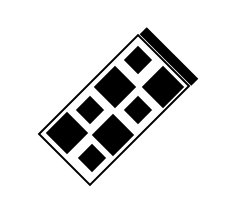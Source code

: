 <mxfile version="10.6.9" type="device"><diagram id="fW6vHMmZhTvcHy1dcksd" name="Page-1"><mxGraphModel dx="273" dy="148" grid="1" gridSize="10" guides="1" tooltips="1" connect="1" arrows="1" fold="1" page="1" pageScale="1" pageWidth="291" pageHeight="413" math="0" shadow="0"><root><mxCell id="0"/><mxCell id="1" parent="0"/><mxCell id="gqRS6Sr-6QEkLQTzW5-Q-32" value="" style="group;rotation=135;" vertex="1" connectable="0" parent="1"><mxGeometry x="111" y="154" width="77" height="36.5" as="geometry"/></mxCell><mxCell id="tcH07yGsMtVbY2Z28Ghm-20" value="" style="rounded=0;whiteSpace=wrap;html=1;strokeColor=none;strokeWidth=1;fillColor=#000000;rotation=-45;" parent="gqRS6Sr-6QEkLQTzW5-Q-32" vertex="1"><mxGeometry x="61" y="-24" width="5" height="36.5" as="geometry"/></mxCell><mxCell id="tcH07yGsMtVbY2Z28Ghm-14" value="" style="whiteSpace=wrap;html=1;aspect=fixed;strokeColor=none;strokeWidth=2;fillColor=#000000;rotation=-45;" parent="gqRS6Sr-6QEkLQTzW5-Q-32" vertex="1"><mxGeometry x="19" y="16" width="10" height="10" as="geometry"/></mxCell><mxCell id="gqRS6Sr-6QEkLQTzW5-Q-6" value="" style="whiteSpace=wrap;html=1;aspect=fixed;strokeColor=none;strokeWidth=2;fillColor=#000000;rotation=-45;" vertex="1" parent="gqRS6Sr-6QEkLQTzW5-Q-32"><mxGeometry x="29" y="2" width="15" height="15" as="geometry"/></mxCell><mxCell id="gqRS6Sr-6QEkLQTzW5-Q-8" value="" style="whiteSpace=wrap;html=1;aspect=fixed;strokeColor=none;strokeWidth=2;fillColor=#000000;rotation=135;" vertex="1" parent="gqRS6Sr-6QEkLQTzW5-Q-32"><mxGeometry x="43" y="16" width="10" height="10" as="geometry"/></mxCell><mxCell id="gqRS6Sr-6QEkLQTzW5-Q-9" value="" style="whiteSpace=wrap;html=1;aspect=fixed;strokeColor=none;strokeWidth=2;fillColor=#000000;rotation=135;" vertex="1" parent="gqRS6Sr-6QEkLQTzW5-Q-32"><mxGeometry x="43" y="-9" width="10" height="10" as="geometry"/></mxCell><mxCell id="gqRS6Sr-6QEkLQTzW5-Q-11" value="" style="whiteSpace=wrap;html=1;aspect=fixed;strokeColor=none;strokeWidth=2;fillColor=#000000;rotation=135;" vertex="1" parent="gqRS6Sr-6QEkLQTzW5-Q-32"><mxGeometry x="5" y="25" width="15" height="15" as="geometry"/></mxCell><mxCell id="gqRS6Sr-6QEkLQTzW5-Q-27" value="" style="whiteSpace=wrap;html=1;aspect=fixed;strokeColor=none;strokeWidth=2;fillColor=#000000;rotation=135;" vertex="1" parent="gqRS6Sr-6QEkLQTzW5-Q-32"><mxGeometry x="28" y="26" width="15" height="15" as="geometry"/></mxCell><mxCell id="gqRS6Sr-6QEkLQTzW5-Q-29" value="" style="whiteSpace=wrap;html=1;aspect=fixed;strokeColor=none;strokeWidth=2;fillColor=#000000;rotation=-45;" vertex="1" parent="gqRS6Sr-6QEkLQTzW5-Q-32"><mxGeometry x="53" y="2" width="15" height="15" as="geometry"/></mxCell><mxCell id="gqRS6Sr-6QEkLQTzW5-Q-30" value="" style="whiteSpace=wrap;html=1;aspect=fixed;strokeColor=none;strokeWidth=2;fillColor=#000000;rotation=135;" vertex="1" parent="gqRS6Sr-6QEkLQTzW5-Q-32"><mxGeometry x="20" y="40" width="10" height="10" as="geometry"/></mxCell><mxCell id="gqRS6Sr-6QEkLQTzW5-Q-31" value="" style="rounded=0;whiteSpace=wrap;html=1;strokeColor=#000000;strokeWidth=1;fillColor=none;rotation=135;" vertex="1" parent="gqRS6Sr-6QEkLQTzW5-Q-32"><mxGeometry x="1" y="3" width="70" height="36" as="geometry"/></mxCell><mxCell id="gqRS6Sr-6QEkLQTzW5-Q-33" value="" style="whiteSpace=wrap;html=1;aspect=fixed;strokeColor=none;strokeWidth=1;fillColor=none;" vertex="1" parent="1"><mxGeometry x="200" y="220" width="8" height="8" as="geometry"/></mxCell><mxCell id="gqRS6Sr-6QEkLQTzW5-Q-34" value="" style="whiteSpace=wrap;html=1;aspect=fixed;strokeColor=none;strokeWidth=1;fillColor=none;" vertex="1" parent="1"><mxGeometry x="90" y="120" width="8" height="8" as="geometry"/></mxCell></root></mxGraphModel></diagram></mxfile>